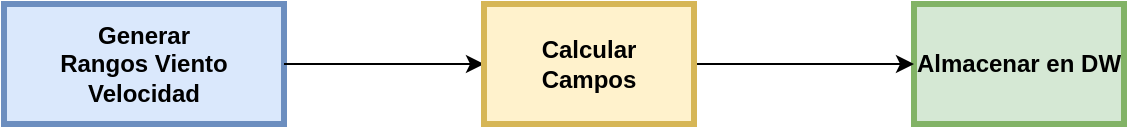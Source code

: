 <mxfile pages="1" version="11.2.5" type="device"><diagram name="Page-1" id="c7558073-3199-34d8-9f00-42111426c3f3"><mxGraphModel dx="786" dy="582" grid="1" gridSize="10" guides="1" tooltips="1" connect="1" arrows="1" fold="1" page="1" pageScale="1" pageWidth="826" pageHeight="1169" background="#ffffff" math="0" shadow="0"><root><mxCell id="0"/><mxCell id="1" parent="0"/><mxCell id="7tG3YSEEBYGtA4b4q2yU-6" value="Generar&#10;Rangos Viento Velocidad" style="whiteSpace=wrap;align=center;verticalAlign=middle;fontStyle=1;strokeWidth=3;fillColor=#dae8fc;strokeColor=#6c8ebf;" parent="1" vertex="1"><mxGeometry x="90" y="290" width="140" height="60" as="geometry"/></mxCell><mxCell id="7tG3YSEEBYGtA4b4q2yU-7" value="Almacenar en DW" style="whiteSpace=wrap;align=center;verticalAlign=middle;fontStyle=1;strokeWidth=3;fillColor=#d5e8d4;strokeColor=#82b366;" parent="1" vertex="1"><mxGeometry x="545" y="290" width="105" height="60" as="geometry"/></mxCell><mxCell id="7tG3YSEEBYGtA4b4q2yU-8" style="edgeStyle=orthogonalEdgeStyle;rounded=0;orthogonalLoop=1;jettySize=auto;html=1;exitX=1;exitY=0.5;exitDx=0;exitDy=0;entryX=0;entryY=0.5;entryDx=0;entryDy=0;" parent="1" source="7tG3YSEEBYGtA4b4q2yU-6" target="7tG3YSEEBYGtA4b4q2yU-10" edge="1"><mxGeometry relative="1" as="geometry"><mxPoint x="360" y="320" as="sourcePoint"/></mxGeometry></mxCell><mxCell id="7tG3YSEEBYGtA4b4q2yU-9" style="edgeStyle=orthogonalEdgeStyle;rounded=0;orthogonalLoop=1;jettySize=auto;html=1;exitX=1;exitY=0.5;exitDx=0;exitDy=0;entryX=0;entryY=0.5;entryDx=0;entryDy=0;" parent="1" source="7tG3YSEEBYGtA4b4q2yU-10" target="7tG3YSEEBYGtA4b4q2yU-7" edge="1"><mxGeometry relative="1" as="geometry"/></mxCell><mxCell id="7tG3YSEEBYGtA4b4q2yU-10" value="Calcular&#10;Campos" style="whiteSpace=wrap;align=center;verticalAlign=middle;fontStyle=1;strokeWidth=3;fillColor=#fff2cc;strokeColor=#d6b656;" parent="1" vertex="1"><mxGeometry x="330" y="290" width="105" height="60" as="geometry"/></mxCell></root></mxGraphModel></diagram></mxfile>